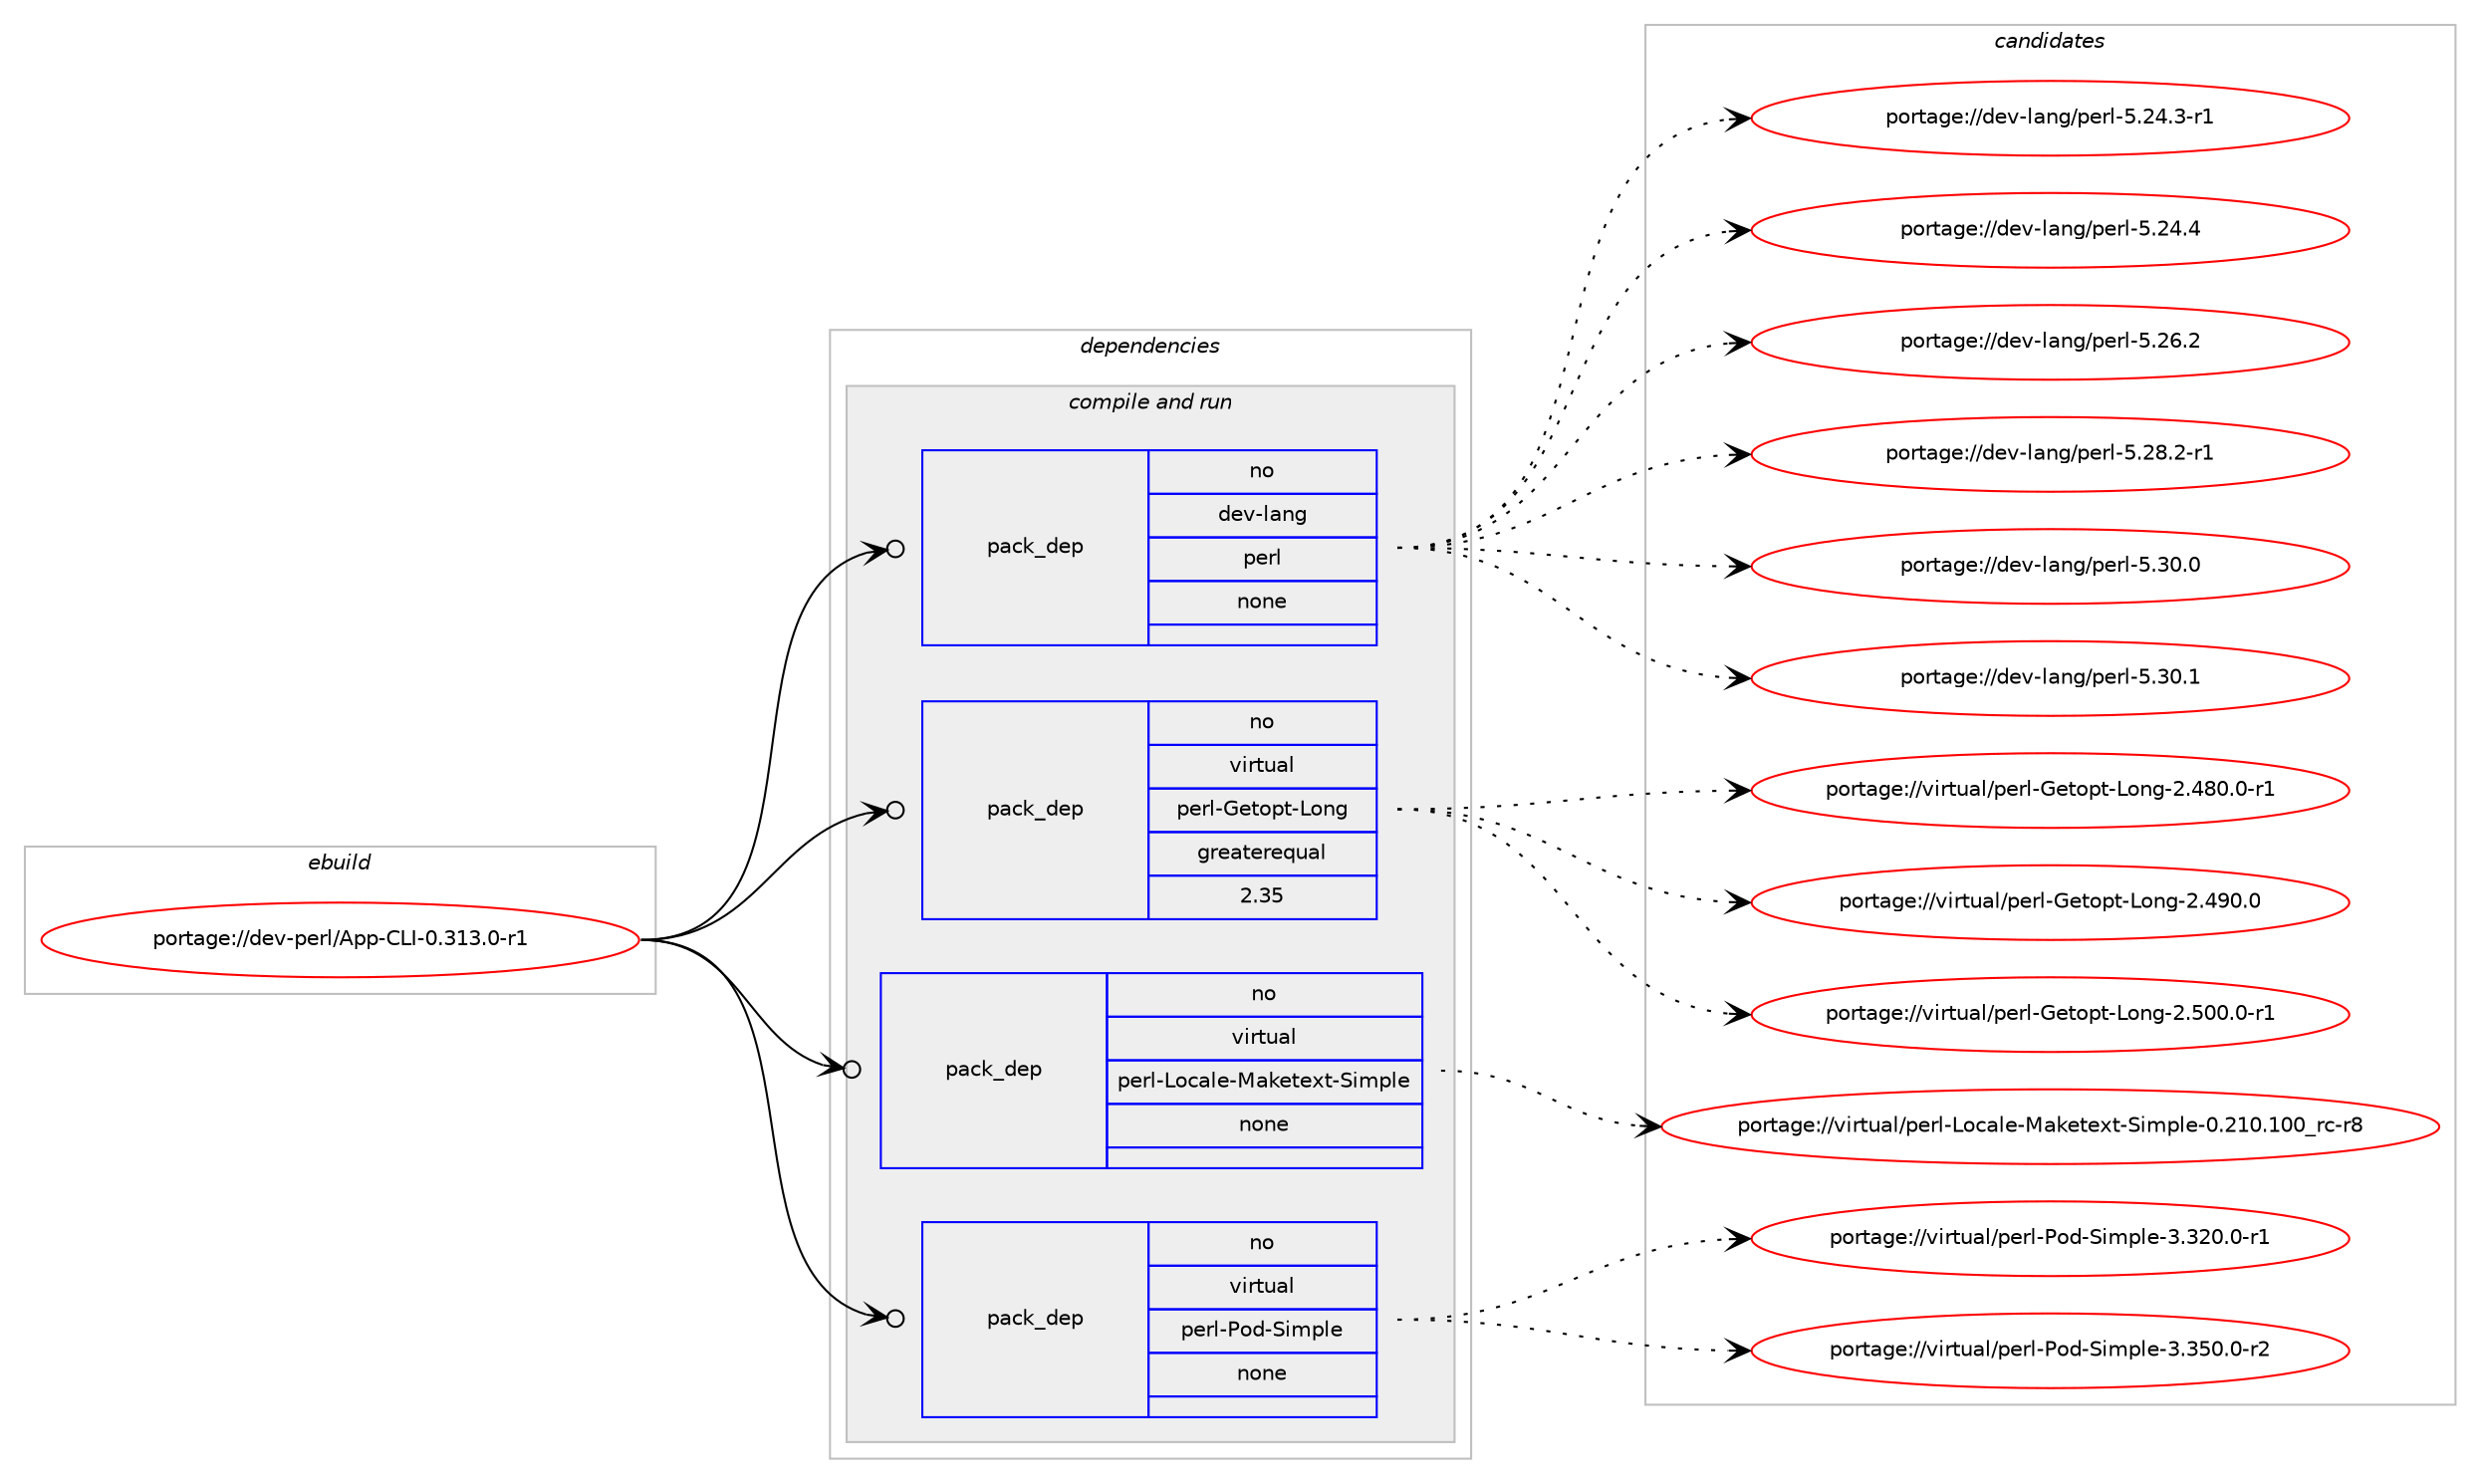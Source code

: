 digraph prolog {

# *************
# Graph options
# *************

newrank=true;
concentrate=true;
compound=true;
graph [rankdir=LR,fontname=Helvetica,fontsize=10,ranksep=1.5];#, ranksep=2.5, nodesep=0.2];
edge  [arrowhead=vee];
node  [fontname=Helvetica,fontsize=10];

# **********
# The ebuild
# **********

subgraph cluster_leftcol {
color=gray;
rank=same;
label=<<i>ebuild</i>>;
id [label="portage://dev-perl/App-CLI-0.313.0-r1", color=red, width=4, href="../dev-perl/App-CLI-0.313.0-r1.svg"];
}

# ****************
# The dependencies
# ****************

subgraph cluster_midcol {
color=gray;
label=<<i>dependencies</i>>;
subgraph cluster_compile {
fillcolor="#eeeeee";
style=filled;
label=<<i>compile</i>>;
}
subgraph cluster_compileandrun {
fillcolor="#eeeeee";
style=filled;
label=<<i>compile and run</i>>;
subgraph pack82807 {
dependency108506 [label=<<TABLE BORDER="0" CELLBORDER="1" CELLSPACING="0" CELLPADDING="4" WIDTH="220"><TR><TD ROWSPAN="6" CELLPADDING="30">pack_dep</TD></TR><TR><TD WIDTH="110">no</TD></TR><TR><TD>dev-lang</TD></TR><TR><TD>perl</TD></TR><TR><TD>none</TD></TR><TR><TD></TD></TR></TABLE>>, shape=none, color=blue];
}
id:e -> dependency108506:w [weight=20,style="solid",arrowhead="odotvee"];
subgraph pack82808 {
dependency108507 [label=<<TABLE BORDER="0" CELLBORDER="1" CELLSPACING="0" CELLPADDING="4" WIDTH="220"><TR><TD ROWSPAN="6" CELLPADDING="30">pack_dep</TD></TR><TR><TD WIDTH="110">no</TD></TR><TR><TD>virtual</TD></TR><TR><TD>perl-Getopt-Long</TD></TR><TR><TD>greaterequal</TD></TR><TR><TD>2.35</TD></TR></TABLE>>, shape=none, color=blue];
}
id:e -> dependency108507:w [weight=20,style="solid",arrowhead="odotvee"];
subgraph pack82809 {
dependency108508 [label=<<TABLE BORDER="0" CELLBORDER="1" CELLSPACING="0" CELLPADDING="4" WIDTH="220"><TR><TD ROWSPAN="6" CELLPADDING="30">pack_dep</TD></TR><TR><TD WIDTH="110">no</TD></TR><TR><TD>virtual</TD></TR><TR><TD>perl-Locale-Maketext-Simple</TD></TR><TR><TD>none</TD></TR><TR><TD></TD></TR></TABLE>>, shape=none, color=blue];
}
id:e -> dependency108508:w [weight=20,style="solid",arrowhead="odotvee"];
subgraph pack82810 {
dependency108509 [label=<<TABLE BORDER="0" CELLBORDER="1" CELLSPACING="0" CELLPADDING="4" WIDTH="220"><TR><TD ROWSPAN="6" CELLPADDING="30">pack_dep</TD></TR><TR><TD WIDTH="110">no</TD></TR><TR><TD>virtual</TD></TR><TR><TD>perl-Pod-Simple</TD></TR><TR><TD>none</TD></TR><TR><TD></TD></TR></TABLE>>, shape=none, color=blue];
}
id:e -> dependency108509:w [weight=20,style="solid",arrowhead="odotvee"];
}
subgraph cluster_run {
fillcolor="#eeeeee";
style=filled;
label=<<i>run</i>>;
}
}

# **************
# The candidates
# **************

subgraph cluster_choices {
rank=same;
color=gray;
label=<<i>candidates</i>>;

subgraph choice82807 {
color=black;
nodesep=1;
choiceportage100101118451089711010347112101114108455346505246514511449 [label="portage://dev-lang/perl-5.24.3-r1", color=red, width=4,href="../dev-lang/perl-5.24.3-r1.svg"];
choiceportage10010111845108971101034711210111410845534650524652 [label="portage://dev-lang/perl-5.24.4", color=red, width=4,href="../dev-lang/perl-5.24.4.svg"];
choiceportage10010111845108971101034711210111410845534650544650 [label="portage://dev-lang/perl-5.26.2", color=red, width=4,href="../dev-lang/perl-5.26.2.svg"];
choiceportage100101118451089711010347112101114108455346505646504511449 [label="portage://dev-lang/perl-5.28.2-r1", color=red, width=4,href="../dev-lang/perl-5.28.2-r1.svg"];
choiceportage10010111845108971101034711210111410845534651484648 [label="portage://dev-lang/perl-5.30.0", color=red, width=4,href="../dev-lang/perl-5.30.0.svg"];
choiceportage10010111845108971101034711210111410845534651484649 [label="portage://dev-lang/perl-5.30.1", color=red, width=4,href="../dev-lang/perl-5.30.1.svg"];
dependency108506:e -> choiceportage100101118451089711010347112101114108455346505246514511449:w [style=dotted,weight="100"];
dependency108506:e -> choiceportage10010111845108971101034711210111410845534650524652:w [style=dotted,weight="100"];
dependency108506:e -> choiceportage10010111845108971101034711210111410845534650544650:w [style=dotted,weight="100"];
dependency108506:e -> choiceportage100101118451089711010347112101114108455346505646504511449:w [style=dotted,weight="100"];
dependency108506:e -> choiceportage10010111845108971101034711210111410845534651484648:w [style=dotted,weight="100"];
dependency108506:e -> choiceportage10010111845108971101034711210111410845534651484649:w [style=dotted,weight="100"];
}
subgraph choice82808 {
color=black;
nodesep=1;
choiceportage11810511411611797108471121011141084571101116111112116457611111010345504652564846484511449 [label="portage://virtual/perl-Getopt-Long-2.480.0-r1", color=red, width=4,href="../virtual/perl-Getopt-Long-2.480.0-r1.svg"];
choiceportage1181051141161179710847112101114108457110111611111211645761111101034550465257484648 [label="portage://virtual/perl-Getopt-Long-2.490.0", color=red, width=4,href="../virtual/perl-Getopt-Long-2.490.0.svg"];
choiceportage11810511411611797108471121011141084571101116111112116457611111010345504653484846484511449 [label="portage://virtual/perl-Getopt-Long-2.500.0-r1", color=red, width=4,href="../virtual/perl-Getopt-Long-2.500.0-r1.svg"];
dependency108507:e -> choiceportage11810511411611797108471121011141084571101116111112116457611111010345504652564846484511449:w [style=dotted,weight="100"];
dependency108507:e -> choiceportage1181051141161179710847112101114108457110111611111211645761111101034550465257484648:w [style=dotted,weight="100"];
dependency108507:e -> choiceportage11810511411611797108471121011141084571101116111112116457611111010345504653484846484511449:w [style=dotted,weight="100"];
}
subgraph choice82809 {
color=black;
nodesep=1;
choiceportage11810511411611797108471121011141084576111999710810145779710710111610112011645831051091121081014548465049484649484895114994511456 [label="portage://virtual/perl-Locale-Maketext-Simple-0.210.100_rc-r8", color=red, width=4,href="../virtual/perl-Locale-Maketext-Simple-0.210.100_rc-r8.svg"];
dependency108508:e -> choiceportage11810511411611797108471121011141084576111999710810145779710710111610112011645831051091121081014548465049484649484895114994511456:w [style=dotted,weight="100"];
}
subgraph choice82810 {
color=black;
nodesep=1;
choiceportage11810511411611797108471121011141084580111100458310510911210810145514651504846484511449 [label="portage://virtual/perl-Pod-Simple-3.320.0-r1", color=red, width=4,href="../virtual/perl-Pod-Simple-3.320.0-r1.svg"];
choiceportage11810511411611797108471121011141084580111100458310510911210810145514651534846484511450 [label="portage://virtual/perl-Pod-Simple-3.350.0-r2", color=red, width=4,href="../virtual/perl-Pod-Simple-3.350.0-r2.svg"];
dependency108509:e -> choiceportage11810511411611797108471121011141084580111100458310510911210810145514651504846484511449:w [style=dotted,weight="100"];
dependency108509:e -> choiceportage11810511411611797108471121011141084580111100458310510911210810145514651534846484511450:w [style=dotted,weight="100"];
}
}

}
